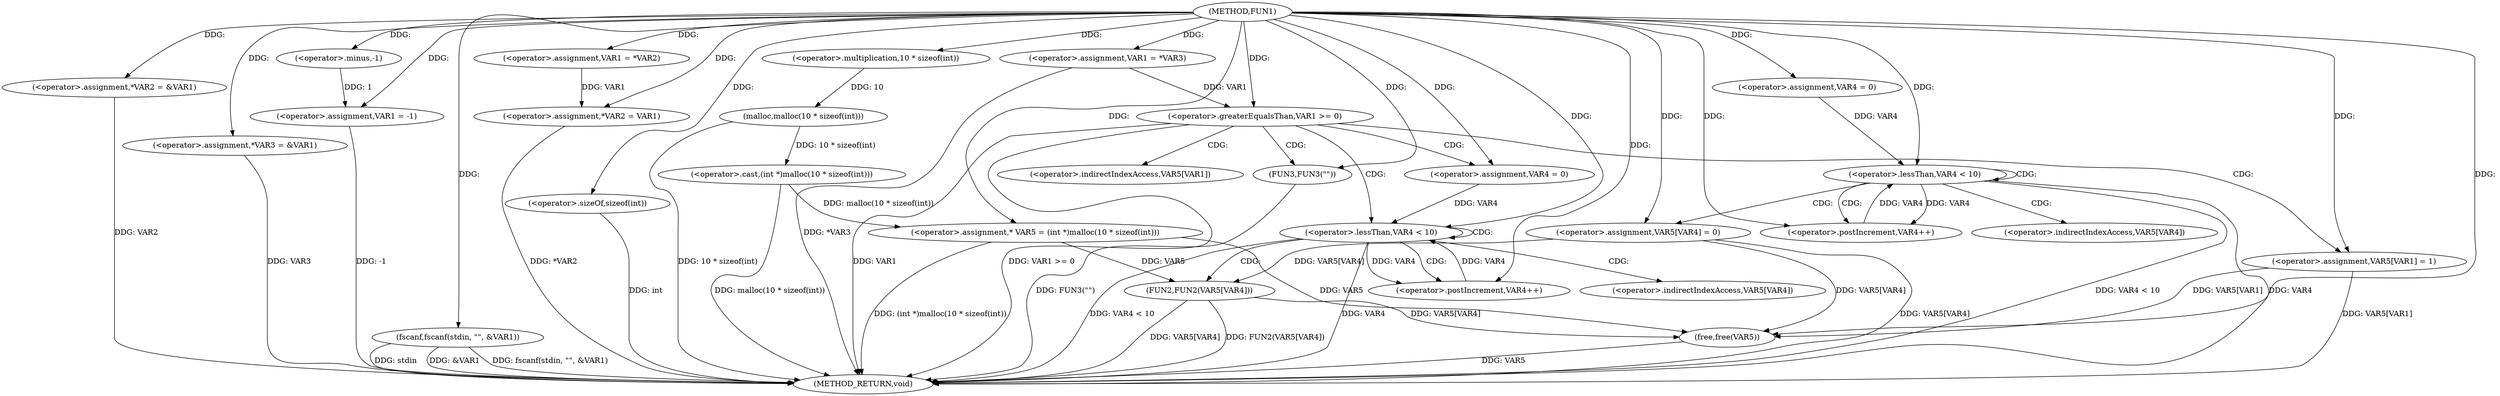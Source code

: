 digraph FUN1 {  
"1000100" [label = "(METHOD,FUN1)" ]
"1000195" [label = "(METHOD_RETURN,void)" ]
"1000104" [label = "(<operator>.assignment,*VAR2 = &VAR1)" ]
"1000109" [label = "(<operator>.assignment,*VAR3 = &VAR1)" ]
"1000113" [label = "(<operator>.assignment,VAR1 = -1)" ]
"1000115" [label = "(<operator>.minus,-1)" ]
"1000119" [label = "(<operator>.assignment,VAR1 = *VAR2)" ]
"1000123" [label = "(fscanf,fscanf(stdin, \"\", &VAR1))" ]
"1000128" [label = "(<operator>.assignment,*VAR2 = VAR1)" ]
"1000134" [label = "(<operator>.assignment,VAR1 = *VAR3)" ]
"1000141" [label = "(<operator>.assignment,* VAR5 = (int *)malloc(10 * sizeof(int)))" ]
"1000143" [label = "(<operator>.cast,(int *)malloc(10 * sizeof(int)))" ]
"1000145" [label = "(malloc,malloc(10 * sizeof(int)))" ]
"1000146" [label = "(<operator>.multiplication,10 * sizeof(int))" ]
"1000148" [label = "(<operator>.sizeOf,sizeof(int))" ]
"1000151" [label = "(<operator>.assignment,VAR4 = 0)" ]
"1000154" [label = "(<operator>.lessThan,VAR4 < 10)" ]
"1000157" [label = "(<operator>.postIncrement,VAR4++)" ]
"1000160" [label = "(<operator>.assignment,VAR5[VAR4] = 0)" ]
"1000166" [label = "(<operator>.greaterEqualsThan,VAR1 >= 0)" ]
"1000170" [label = "(<operator>.assignment,VAR5[VAR1] = 1)" ]
"1000176" [label = "(<operator>.assignment,VAR4 = 0)" ]
"1000179" [label = "(<operator>.lessThan,VAR4 < 10)" ]
"1000182" [label = "(<operator>.postIncrement,VAR4++)" ]
"1000185" [label = "(FUN2,FUN2(VAR5[VAR4]))" ]
"1000191" [label = "(FUN3,FUN3(\"\"))" ]
"1000193" [label = "(free,free(VAR5))" ]
"1000161" [label = "(<operator>.indirectIndexAccess,VAR5[VAR4])" ]
"1000171" [label = "(<operator>.indirectIndexAccess,VAR5[VAR1])" ]
"1000186" [label = "(<operator>.indirectIndexAccess,VAR5[VAR4])" ]
  "1000193" -> "1000195"  [ label = "DDG: VAR5"] 
  "1000185" -> "1000195"  [ label = "DDG: FUN2(VAR5[VAR4])"] 
  "1000104" -> "1000195"  [ label = "DDG: VAR2"] 
  "1000166" -> "1000195"  [ label = "DDG: VAR1 >= 0"] 
  "1000154" -> "1000195"  [ label = "DDG: VAR4 < 10"] 
  "1000145" -> "1000195"  [ label = "DDG: 10 * sizeof(int)"] 
  "1000160" -> "1000195"  [ label = "DDG: VAR5[VAR4]"] 
  "1000123" -> "1000195"  [ label = "DDG: stdin"] 
  "1000185" -> "1000195"  [ label = "DDG: VAR5[VAR4]"] 
  "1000123" -> "1000195"  [ label = "DDG: &VAR1"] 
  "1000179" -> "1000195"  [ label = "DDG: VAR4 < 10"] 
  "1000123" -> "1000195"  [ label = "DDG: fscanf(stdin, \"\", &VAR1)"] 
  "1000128" -> "1000195"  [ label = "DDG: *VAR2"] 
  "1000154" -> "1000195"  [ label = "DDG: VAR4"] 
  "1000166" -> "1000195"  [ label = "DDG: VAR1"] 
  "1000191" -> "1000195"  [ label = "DDG: FUN3(\"\")"] 
  "1000113" -> "1000195"  [ label = "DDG: -1"] 
  "1000179" -> "1000195"  [ label = "DDG: VAR4"] 
  "1000148" -> "1000195"  [ label = "DDG: int"] 
  "1000109" -> "1000195"  [ label = "DDG: VAR3"] 
  "1000141" -> "1000195"  [ label = "DDG: (int *)malloc(10 * sizeof(int))"] 
  "1000134" -> "1000195"  [ label = "DDG: *VAR3"] 
  "1000143" -> "1000195"  [ label = "DDG: malloc(10 * sizeof(int))"] 
  "1000170" -> "1000195"  [ label = "DDG: VAR5[VAR1]"] 
  "1000100" -> "1000104"  [ label = "DDG: "] 
  "1000100" -> "1000109"  [ label = "DDG: "] 
  "1000115" -> "1000113"  [ label = "DDG: 1"] 
  "1000100" -> "1000113"  [ label = "DDG: "] 
  "1000100" -> "1000115"  [ label = "DDG: "] 
  "1000100" -> "1000119"  [ label = "DDG: "] 
  "1000100" -> "1000123"  [ label = "DDG: "] 
  "1000119" -> "1000128"  [ label = "DDG: VAR1"] 
  "1000100" -> "1000128"  [ label = "DDG: "] 
  "1000100" -> "1000134"  [ label = "DDG: "] 
  "1000143" -> "1000141"  [ label = "DDG: malloc(10 * sizeof(int))"] 
  "1000100" -> "1000141"  [ label = "DDG: "] 
  "1000145" -> "1000143"  [ label = "DDG: 10 * sizeof(int)"] 
  "1000146" -> "1000145"  [ label = "DDG: 10"] 
  "1000100" -> "1000146"  [ label = "DDG: "] 
  "1000100" -> "1000148"  [ label = "DDG: "] 
  "1000100" -> "1000151"  [ label = "DDG: "] 
  "1000151" -> "1000154"  [ label = "DDG: VAR4"] 
  "1000157" -> "1000154"  [ label = "DDG: VAR4"] 
  "1000100" -> "1000154"  [ label = "DDG: "] 
  "1000154" -> "1000157"  [ label = "DDG: VAR4"] 
  "1000100" -> "1000157"  [ label = "DDG: "] 
  "1000100" -> "1000160"  [ label = "DDG: "] 
  "1000134" -> "1000166"  [ label = "DDG: VAR1"] 
  "1000100" -> "1000166"  [ label = "DDG: "] 
  "1000100" -> "1000170"  [ label = "DDG: "] 
  "1000100" -> "1000176"  [ label = "DDG: "] 
  "1000176" -> "1000179"  [ label = "DDG: VAR4"] 
  "1000182" -> "1000179"  [ label = "DDG: VAR4"] 
  "1000100" -> "1000179"  [ label = "DDG: "] 
  "1000179" -> "1000182"  [ label = "DDG: VAR4"] 
  "1000100" -> "1000182"  [ label = "DDG: "] 
  "1000141" -> "1000185"  [ label = "DDG: VAR5"] 
  "1000160" -> "1000185"  [ label = "DDG: VAR5[VAR4]"] 
  "1000100" -> "1000191"  [ label = "DDG: "] 
  "1000185" -> "1000193"  [ label = "DDG: VAR5[VAR4]"] 
  "1000141" -> "1000193"  [ label = "DDG: VAR5"] 
  "1000170" -> "1000193"  [ label = "DDG: VAR5[VAR1]"] 
  "1000160" -> "1000193"  [ label = "DDG: VAR5[VAR4]"] 
  "1000100" -> "1000193"  [ label = "DDG: "] 
  "1000154" -> "1000154"  [ label = "CDG: "] 
  "1000154" -> "1000161"  [ label = "CDG: "] 
  "1000154" -> "1000160"  [ label = "CDG: "] 
  "1000154" -> "1000157"  [ label = "CDG: "] 
  "1000166" -> "1000191"  [ label = "CDG: "] 
  "1000166" -> "1000170"  [ label = "CDG: "] 
  "1000166" -> "1000171"  [ label = "CDG: "] 
  "1000166" -> "1000179"  [ label = "CDG: "] 
  "1000166" -> "1000176"  [ label = "CDG: "] 
  "1000179" -> "1000179"  [ label = "CDG: "] 
  "1000179" -> "1000182"  [ label = "CDG: "] 
  "1000179" -> "1000186"  [ label = "CDG: "] 
  "1000179" -> "1000185"  [ label = "CDG: "] 
}
